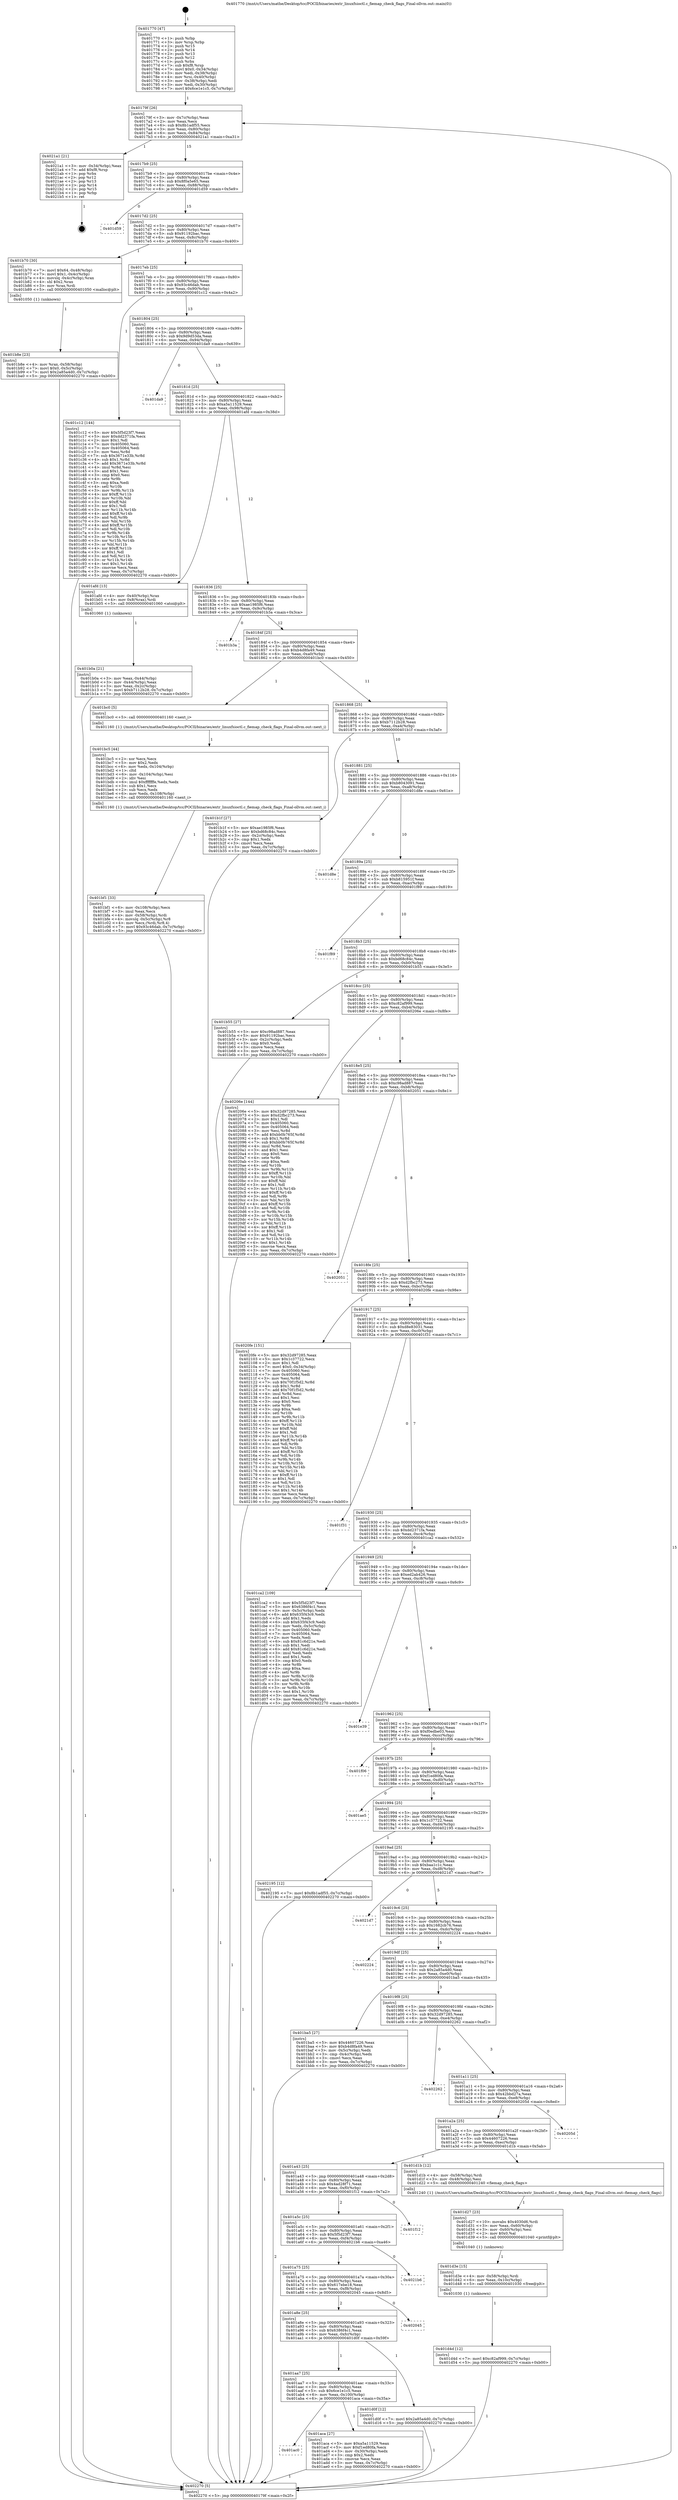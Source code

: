 digraph "0x401770" {
  label = "0x401770 (/mnt/c/Users/mathe/Desktop/tcc/POCII/binaries/extr_linuxfsioctl.c_fiemap_check_flags_Final-ollvm.out::main(0))"
  labelloc = "t"
  node[shape=record]

  Entry [label="",width=0.3,height=0.3,shape=circle,fillcolor=black,style=filled]
  "0x40179f" [label="{
     0x40179f [26]\l
     | [instrs]\l
     &nbsp;&nbsp;0x40179f \<+3\>: mov -0x7c(%rbp),%eax\l
     &nbsp;&nbsp;0x4017a2 \<+2\>: mov %eax,%ecx\l
     &nbsp;&nbsp;0x4017a4 \<+6\>: sub $0x8b1adf55,%ecx\l
     &nbsp;&nbsp;0x4017aa \<+3\>: mov %eax,-0x80(%rbp)\l
     &nbsp;&nbsp;0x4017ad \<+6\>: mov %ecx,-0x84(%rbp)\l
     &nbsp;&nbsp;0x4017b3 \<+6\>: je 00000000004021a1 \<main+0xa31\>\l
  }"]
  "0x4021a1" [label="{
     0x4021a1 [21]\l
     | [instrs]\l
     &nbsp;&nbsp;0x4021a1 \<+3\>: mov -0x34(%rbp),%eax\l
     &nbsp;&nbsp;0x4021a4 \<+7\>: add $0xf8,%rsp\l
     &nbsp;&nbsp;0x4021ab \<+1\>: pop %rbx\l
     &nbsp;&nbsp;0x4021ac \<+2\>: pop %r12\l
     &nbsp;&nbsp;0x4021ae \<+2\>: pop %r13\l
     &nbsp;&nbsp;0x4021b0 \<+2\>: pop %r14\l
     &nbsp;&nbsp;0x4021b2 \<+2\>: pop %r15\l
     &nbsp;&nbsp;0x4021b4 \<+1\>: pop %rbp\l
     &nbsp;&nbsp;0x4021b5 \<+1\>: ret\l
  }"]
  "0x4017b9" [label="{
     0x4017b9 [25]\l
     | [instrs]\l
     &nbsp;&nbsp;0x4017b9 \<+5\>: jmp 00000000004017be \<main+0x4e\>\l
     &nbsp;&nbsp;0x4017be \<+3\>: mov -0x80(%rbp),%eax\l
     &nbsp;&nbsp;0x4017c1 \<+5\>: sub $0x8f0a5e65,%eax\l
     &nbsp;&nbsp;0x4017c6 \<+6\>: mov %eax,-0x88(%rbp)\l
     &nbsp;&nbsp;0x4017cc \<+6\>: je 0000000000401d59 \<main+0x5e9\>\l
  }"]
  Exit [label="",width=0.3,height=0.3,shape=circle,fillcolor=black,style=filled,peripheries=2]
  "0x401d59" [label="{
     0x401d59\l
  }", style=dashed]
  "0x4017d2" [label="{
     0x4017d2 [25]\l
     | [instrs]\l
     &nbsp;&nbsp;0x4017d2 \<+5\>: jmp 00000000004017d7 \<main+0x67\>\l
     &nbsp;&nbsp;0x4017d7 \<+3\>: mov -0x80(%rbp),%eax\l
     &nbsp;&nbsp;0x4017da \<+5\>: sub $0x91192bac,%eax\l
     &nbsp;&nbsp;0x4017df \<+6\>: mov %eax,-0x8c(%rbp)\l
     &nbsp;&nbsp;0x4017e5 \<+6\>: je 0000000000401b70 \<main+0x400\>\l
  }"]
  "0x401d4d" [label="{
     0x401d4d [12]\l
     | [instrs]\l
     &nbsp;&nbsp;0x401d4d \<+7\>: movl $0xc82af999,-0x7c(%rbp)\l
     &nbsp;&nbsp;0x401d54 \<+5\>: jmp 0000000000402270 \<main+0xb00\>\l
  }"]
  "0x401b70" [label="{
     0x401b70 [30]\l
     | [instrs]\l
     &nbsp;&nbsp;0x401b70 \<+7\>: movl $0x64,-0x48(%rbp)\l
     &nbsp;&nbsp;0x401b77 \<+7\>: movl $0x1,-0x4c(%rbp)\l
     &nbsp;&nbsp;0x401b7e \<+4\>: movslq -0x4c(%rbp),%rax\l
     &nbsp;&nbsp;0x401b82 \<+4\>: shl $0x2,%rax\l
     &nbsp;&nbsp;0x401b86 \<+3\>: mov %rax,%rdi\l
     &nbsp;&nbsp;0x401b89 \<+5\>: call 0000000000401050 \<malloc@plt\>\l
     | [calls]\l
     &nbsp;&nbsp;0x401050 \{1\} (unknown)\l
  }"]
  "0x4017eb" [label="{
     0x4017eb [25]\l
     | [instrs]\l
     &nbsp;&nbsp;0x4017eb \<+5\>: jmp 00000000004017f0 \<main+0x80\>\l
     &nbsp;&nbsp;0x4017f0 \<+3\>: mov -0x80(%rbp),%eax\l
     &nbsp;&nbsp;0x4017f3 \<+5\>: sub $0x93c46dab,%eax\l
     &nbsp;&nbsp;0x4017f8 \<+6\>: mov %eax,-0x90(%rbp)\l
     &nbsp;&nbsp;0x4017fe \<+6\>: je 0000000000401c12 \<main+0x4a2\>\l
  }"]
  "0x401d3e" [label="{
     0x401d3e [15]\l
     | [instrs]\l
     &nbsp;&nbsp;0x401d3e \<+4\>: mov -0x58(%rbp),%rdi\l
     &nbsp;&nbsp;0x401d42 \<+6\>: mov %eax,-0x10c(%rbp)\l
     &nbsp;&nbsp;0x401d48 \<+5\>: call 0000000000401030 \<free@plt\>\l
     | [calls]\l
     &nbsp;&nbsp;0x401030 \{1\} (unknown)\l
  }"]
  "0x401c12" [label="{
     0x401c12 [144]\l
     | [instrs]\l
     &nbsp;&nbsp;0x401c12 \<+5\>: mov $0x5f5d23f7,%eax\l
     &nbsp;&nbsp;0x401c17 \<+5\>: mov $0xdd2371fa,%ecx\l
     &nbsp;&nbsp;0x401c1c \<+2\>: mov $0x1,%dl\l
     &nbsp;&nbsp;0x401c1e \<+7\>: mov 0x405060,%esi\l
     &nbsp;&nbsp;0x401c25 \<+7\>: mov 0x405064,%edi\l
     &nbsp;&nbsp;0x401c2c \<+3\>: mov %esi,%r8d\l
     &nbsp;&nbsp;0x401c2f \<+7\>: sub $0x3671e33b,%r8d\l
     &nbsp;&nbsp;0x401c36 \<+4\>: sub $0x1,%r8d\l
     &nbsp;&nbsp;0x401c3a \<+7\>: add $0x3671e33b,%r8d\l
     &nbsp;&nbsp;0x401c41 \<+4\>: imul %r8d,%esi\l
     &nbsp;&nbsp;0x401c45 \<+3\>: and $0x1,%esi\l
     &nbsp;&nbsp;0x401c48 \<+3\>: cmp $0x0,%esi\l
     &nbsp;&nbsp;0x401c4b \<+4\>: sete %r9b\l
     &nbsp;&nbsp;0x401c4f \<+3\>: cmp $0xa,%edi\l
     &nbsp;&nbsp;0x401c52 \<+4\>: setl %r10b\l
     &nbsp;&nbsp;0x401c56 \<+3\>: mov %r9b,%r11b\l
     &nbsp;&nbsp;0x401c59 \<+4\>: xor $0xff,%r11b\l
     &nbsp;&nbsp;0x401c5d \<+3\>: mov %r10b,%bl\l
     &nbsp;&nbsp;0x401c60 \<+3\>: xor $0xff,%bl\l
     &nbsp;&nbsp;0x401c63 \<+3\>: xor $0x1,%dl\l
     &nbsp;&nbsp;0x401c66 \<+3\>: mov %r11b,%r14b\l
     &nbsp;&nbsp;0x401c69 \<+4\>: and $0xff,%r14b\l
     &nbsp;&nbsp;0x401c6d \<+3\>: and %dl,%r9b\l
     &nbsp;&nbsp;0x401c70 \<+3\>: mov %bl,%r15b\l
     &nbsp;&nbsp;0x401c73 \<+4\>: and $0xff,%r15b\l
     &nbsp;&nbsp;0x401c77 \<+3\>: and %dl,%r10b\l
     &nbsp;&nbsp;0x401c7a \<+3\>: or %r9b,%r14b\l
     &nbsp;&nbsp;0x401c7d \<+3\>: or %r10b,%r15b\l
     &nbsp;&nbsp;0x401c80 \<+3\>: xor %r15b,%r14b\l
     &nbsp;&nbsp;0x401c83 \<+3\>: or %bl,%r11b\l
     &nbsp;&nbsp;0x401c86 \<+4\>: xor $0xff,%r11b\l
     &nbsp;&nbsp;0x401c8a \<+3\>: or $0x1,%dl\l
     &nbsp;&nbsp;0x401c8d \<+3\>: and %dl,%r11b\l
     &nbsp;&nbsp;0x401c90 \<+3\>: or %r11b,%r14b\l
     &nbsp;&nbsp;0x401c93 \<+4\>: test $0x1,%r14b\l
     &nbsp;&nbsp;0x401c97 \<+3\>: cmovne %ecx,%eax\l
     &nbsp;&nbsp;0x401c9a \<+3\>: mov %eax,-0x7c(%rbp)\l
     &nbsp;&nbsp;0x401c9d \<+5\>: jmp 0000000000402270 \<main+0xb00\>\l
  }"]
  "0x401804" [label="{
     0x401804 [25]\l
     | [instrs]\l
     &nbsp;&nbsp;0x401804 \<+5\>: jmp 0000000000401809 \<main+0x99\>\l
     &nbsp;&nbsp;0x401809 \<+3\>: mov -0x80(%rbp),%eax\l
     &nbsp;&nbsp;0x40180c \<+5\>: sub $0x9d9d53da,%eax\l
     &nbsp;&nbsp;0x401811 \<+6\>: mov %eax,-0x94(%rbp)\l
     &nbsp;&nbsp;0x401817 \<+6\>: je 0000000000401da9 \<main+0x639\>\l
  }"]
  "0x401d27" [label="{
     0x401d27 [23]\l
     | [instrs]\l
     &nbsp;&nbsp;0x401d27 \<+10\>: movabs $0x4030d6,%rdi\l
     &nbsp;&nbsp;0x401d31 \<+3\>: mov %eax,-0x60(%rbp)\l
     &nbsp;&nbsp;0x401d34 \<+3\>: mov -0x60(%rbp),%esi\l
     &nbsp;&nbsp;0x401d37 \<+2\>: mov $0x0,%al\l
     &nbsp;&nbsp;0x401d39 \<+5\>: call 0000000000401040 \<printf@plt\>\l
     | [calls]\l
     &nbsp;&nbsp;0x401040 \{1\} (unknown)\l
  }"]
  "0x401da9" [label="{
     0x401da9\l
  }", style=dashed]
  "0x40181d" [label="{
     0x40181d [25]\l
     | [instrs]\l
     &nbsp;&nbsp;0x40181d \<+5\>: jmp 0000000000401822 \<main+0xb2\>\l
     &nbsp;&nbsp;0x401822 \<+3\>: mov -0x80(%rbp),%eax\l
     &nbsp;&nbsp;0x401825 \<+5\>: sub $0xa5a11529,%eax\l
     &nbsp;&nbsp;0x40182a \<+6\>: mov %eax,-0x98(%rbp)\l
     &nbsp;&nbsp;0x401830 \<+6\>: je 0000000000401afd \<main+0x38d\>\l
  }"]
  "0x401bf1" [label="{
     0x401bf1 [33]\l
     | [instrs]\l
     &nbsp;&nbsp;0x401bf1 \<+6\>: mov -0x108(%rbp),%ecx\l
     &nbsp;&nbsp;0x401bf7 \<+3\>: imul %eax,%ecx\l
     &nbsp;&nbsp;0x401bfa \<+4\>: mov -0x58(%rbp),%rdi\l
     &nbsp;&nbsp;0x401bfe \<+4\>: movslq -0x5c(%rbp),%r8\l
     &nbsp;&nbsp;0x401c02 \<+4\>: mov %ecx,(%rdi,%r8,4)\l
     &nbsp;&nbsp;0x401c06 \<+7\>: movl $0x93c46dab,-0x7c(%rbp)\l
     &nbsp;&nbsp;0x401c0d \<+5\>: jmp 0000000000402270 \<main+0xb00\>\l
  }"]
  "0x401afd" [label="{
     0x401afd [13]\l
     | [instrs]\l
     &nbsp;&nbsp;0x401afd \<+4\>: mov -0x40(%rbp),%rax\l
     &nbsp;&nbsp;0x401b01 \<+4\>: mov 0x8(%rax),%rdi\l
     &nbsp;&nbsp;0x401b05 \<+5\>: call 0000000000401060 \<atoi@plt\>\l
     | [calls]\l
     &nbsp;&nbsp;0x401060 \{1\} (unknown)\l
  }"]
  "0x401836" [label="{
     0x401836 [25]\l
     | [instrs]\l
     &nbsp;&nbsp;0x401836 \<+5\>: jmp 000000000040183b \<main+0xcb\>\l
     &nbsp;&nbsp;0x40183b \<+3\>: mov -0x80(%rbp),%eax\l
     &nbsp;&nbsp;0x40183e \<+5\>: sub $0xae1985f6,%eax\l
     &nbsp;&nbsp;0x401843 \<+6\>: mov %eax,-0x9c(%rbp)\l
     &nbsp;&nbsp;0x401849 \<+6\>: je 0000000000401b3a \<main+0x3ca\>\l
  }"]
  "0x401bc5" [label="{
     0x401bc5 [44]\l
     | [instrs]\l
     &nbsp;&nbsp;0x401bc5 \<+2\>: xor %ecx,%ecx\l
     &nbsp;&nbsp;0x401bc7 \<+5\>: mov $0x2,%edx\l
     &nbsp;&nbsp;0x401bcc \<+6\>: mov %edx,-0x104(%rbp)\l
     &nbsp;&nbsp;0x401bd2 \<+1\>: cltd\l
     &nbsp;&nbsp;0x401bd3 \<+6\>: mov -0x104(%rbp),%esi\l
     &nbsp;&nbsp;0x401bd9 \<+2\>: idiv %esi\l
     &nbsp;&nbsp;0x401bdb \<+6\>: imul $0xfffffffe,%edx,%edx\l
     &nbsp;&nbsp;0x401be1 \<+3\>: sub $0x1,%ecx\l
     &nbsp;&nbsp;0x401be4 \<+2\>: sub %ecx,%edx\l
     &nbsp;&nbsp;0x401be6 \<+6\>: mov %edx,-0x108(%rbp)\l
     &nbsp;&nbsp;0x401bec \<+5\>: call 0000000000401160 \<next_i\>\l
     | [calls]\l
     &nbsp;&nbsp;0x401160 \{1\} (/mnt/c/Users/mathe/Desktop/tcc/POCII/binaries/extr_linuxfsioctl.c_fiemap_check_flags_Final-ollvm.out::next_i)\l
  }"]
  "0x401b3a" [label="{
     0x401b3a\l
  }", style=dashed]
  "0x40184f" [label="{
     0x40184f [25]\l
     | [instrs]\l
     &nbsp;&nbsp;0x40184f \<+5\>: jmp 0000000000401854 \<main+0xe4\>\l
     &nbsp;&nbsp;0x401854 \<+3\>: mov -0x80(%rbp),%eax\l
     &nbsp;&nbsp;0x401857 \<+5\>: sub $0xb4d8fa49,%eax\l
     &nbsp;&nbsp;0x40185c \<+6\>: mov %eax,-0xa0(%rbp)\l
     &nbsp;&nbsp;0x401862 \<+6\>: je 0000000000401bc0 \<main+0x450\>\l
  }"]
  "0x401b8e" [label="{
     0x401b8e [23]\l
     | [instrs]\l
     &nbsp;&nbsp;0x401b8e \<+4\>: mov %rax,-0x58(%rbp)\l
     &nbsp;&nbsp;0x401b92 \<+7\>: movl $0x0,-0x5c(%rbp)\l
     &nbsp;&nbsp;0x401b99 \<+7\>: movl $0x2a85a4d0,-0x7c(%rbp)\l
     &nbsp;&nbsp;0x401ba0 \<+5\>: jmp 0000000000402270 \<main+0xb00\>\l
  }"]
  "0x401bc0" [label="{
     0x401bc0 [5]\l
     | [instrs]\l
     &nbsp;&nbsp;0x401bc0 \<+5\>: call 0000000000401160 \<next_i\>\l
     | [calls]\l
     &nbsp;&nbsp;0x401160 \{1\} (/mnt/c/Users/mathe/Desktop/tcc/POCII/binaries/extr_linuxfsioctl.c_fiemap_check_flags_Final-ollvm.out::next_i)\l
  }"]
  "0x401868" [label="{
     0x401868 [25]\l
     | [instrs]\l
     &nbsp;&nbsp;0x401868 \<+5\>: jmp 000000000040186d \<main+0xfd\>\l
     &nbsp;&nbsp;0x40186d \<+3\>: mov -0x80(%rbp),%eax\l
     &nbsp;&nbsp;0x401870 \<+5\>: sub $0xb7112b28,%eax\l
     &nbsp;&nbsp;0x401875 \<+6\>: mov %eax,-0xa4(%rbp)\l
     &nbsp;&nbsp;0x40187b \<+6\>: je 0000000000401b1f \<main+0x3af\>\l
  }"]
  "0x401b0a" [label="{
     0x401b0a [21]\l
     | [instrs]\l
     &nbsp;&nbsp;0x401b0a \<+3\>: mov %eax,-0x44(%rbp)\l
     &nbsp;&nbsp;0x401b0d \<+3\>: mov -0x44(%rbp),%eax\l
     &nbsp;&nbsp;0x401b10 \<+3\>: mov %eax,-0x2c(%rbp)\l
     &nbsp;&nbsp;0x401b13 \<+7\>: movl $0xb7112b28,-0x7c(%rbp)\l
     &nbsp;&nbsp;0x401b1a \<+5\>: jmp 0000000000402270 \<main+0xb00\>\l
  }"]
  "0x401b1f" [label="{
     0x401b1f [27]\l
     | [instrs]\l
     &nbsp;&nbsp;0x401b1f \<+5\>: mov $0xae1985f6,%eax\l
     &nbsp;&nbsp;0x401b24 \<+5\>: mov $0xbd68c84c,%ecx\l
     &nbsp;&nbsp;0x401b29 \<+3\>: mov -0x2c(%rbp),%edx\l
     &nbsp;&nbsp;0x401b2c \<+3\>: cmp $0x1,%edx\l
     &nbsp;&nbsp;0x401b2f \<+3\>: cmovl %ecx,%eax\l
     &nbsp;&nbsp;0x401b32 \<+3\>: mov %eax,-0x7c(%rbp)\l
     &nbsp;&nbsp;0x401b35 \<+5\>: jmp 0000000000402270 \<main+0xb00\>\l
  }"]
  "0x401881" [label="{
     0x401881 [25]\l
     | [instrs]\l
     &nbsp;&nbsp;0x401881 \<+5\>: jmp 0000000000401886 \<main+0x116\>\l
     &nbsp;&nbsp;0x401886 \<+3\>: mov -0x80(%rbp),%eax\l
     &nbsp;&nbsp;0x401889 \<+5\>: sub $0xb8043091,%eax\l
     &nbsp;&nbsp;0x40188e \<+6\>: mov %eax,-0xa8(%rbp)\l
     &nbsp;&nbsp;0x401894 \<+6\>: je 0000000000401d8e \<main+0x61e\>\l
  }"]
  "0x401770" [label="{
     0x401770 [47]\l
     | [instrs]\l
     &nbsp;&nbsp;0x401770 \<+1\>: push %rbp\l
     &nbsp;&nbsp;0x401771 \<+3\>: mov %rsp,%rbp\l
     &nbsp;&nbsp;0x401774 \<+2\>: push %r15\l
     &nbsp;&nbsp;0x401776 \<+2\>: push %r14\l
     &nbsp;&nbsp;0x401778 \<+2\>: push %r13\l
     &nbsp;&nbsp;0x40177a \<+2\>: push %r12\l
     &nbsp;&nbsp;0x40177c \<+1\>: push %rbx\l
     &nbsp;&nbsp;0x40177d \<+7\>: sub $0xf8,%rsp\l
     &nbsp;&nbsp;0x401784 \<+7\>: movl $0x0,-0x34(%rbp)\l
     &nbsp;&nbsp;0x40178b \<+3\>: mov %edi,-0x38(%rbp)\l
     &nbsp;&nbsp;0x40178e \<+4\>: mov %rsi,-0x40(%rbp)\l
     &nbsp;&nbsp;0x401792 \<+3\>: mov -0x38(%rbp),%edi\l
     &nbsp;&nbsp;0x401795 \<+3\>: mov %edi,-0x30(%rbp)\l
     &nbsp;&nbsp;0x401798 \<+7\>: movl $0x6ce1e1c5,-0x7c(%rbp)\l
  }"]
  "0x401d8e" [label="{
     0x401d8e\l
  }", style=dashed]
  "0x40189a" [label="{
     0x40189a [25]\l
     | [instrs]\l
     &nbsp;&nbsp;0x40189a \<+5\>: jmp 000000000040189f \<main+0x12f\>\l
     &nbsp;&nbsp;0x40189f \<+3\>: mov -0x80(%rbp),%eax\l
     &nbsp;&nbsp;0x4018a2 \<+5\>: sub $0xb815951f,%eax\l
     &nbsp;&nbsp;0x4018a7 \<+6\>: mov %eax,-0xac(%rbp)\l
     &nbsp;&nbsp;0x4018ad \<+6\>: je 0000000000401f89 \<main+0x819\>\l
  }"]
  "0x402270" [label="{
     0x402270 [5]\l
     | [instrs]\l
     &nbsp;&nbsp;0x402270 \<+5\>: jmp 000000000040179f \<main+0x2f\>\l
  }"]
  "0x401f89" [label="{
     0x401f89\l
  }", style=dashed]
  "0x4018b3" [label="{
     0x4018b3 [25]\l
     | [instrs]\l
     &nbsp;&nbsp;0x4018b3 \<+5\>: jmp 00000000004018b8 \<main+0x148\>\l
     &nbsp;&nbsp;0x4018b8 \<+3\>: mov -0x80(%rbp),%eax\l
     &nbsp;&nbsp;0x4018bb \<+5\>: sub $0xbd68c84c,%eax\l
     &nbsp;&nbsp;0x4018c0 \<+6\>: mov %eax,-0xb0(%rbp)\l
     &nbsp;&nbsp;0x4018c6 \<+6\>: je 0000000000401b55 \<main+0x3e5\>\l
  }"]
  "0x401ac0" [label="{
     0x401ac0\l
  }", style=dashed]
  "0x401b55" [label="{
     0x401b55 [27]\l
     | [instrs]\l
     &nbsp;&nbsp;0x401b55 \<+5\>: mov $0xc98ad887,%eax\l
     &nbsp;&nbsp;0x401b5a \<+5\>: mov $0x91192bac,%ecx\l
     &nbsp;&nbsp;0x401b5f \<+3\>: mov -0x2c(%rbp),%edx\l
     &nbsp;&nbsp;0x401b62 \<+3\>: cmp $0x0,%edx\l
     &nbsp;&nbsp;0x401b65 \<+3\>: cmove %ecx,%eax\l
     &nbsp;&nbsp;0x401b68 \<+3\>: mov %eax,-0x7c(%rbp)\l
     &nbsp;&nbsp;0x401b6b \<+5\>: jmp 0000000000402270 \<main+0xb00\>\l
  }"]
  "0x4018cc" [label="{
     0x4018cc [25]\l
     | [instrs]\l
     &nbsp;&nbsp;0x4018cc \<+5\>: jmp 00000000004018d1 \<main+0x161\>\l
     &nbsp;&nbsp;0x4018d1 \<+3\>: mov -0x80(%rbp),%eax\l
     &nbsp;&nbsp;0x4018d4 \<+5\>: sub $0xc82af999,%eax\l
     &nbsp;&nbsp;0x4018d9 \<+6\>: mov %eax,-0xb4(%rbp)\l
     &nbsp;&nbsp;0x4018df \<+6\>: je 000000000040206e \<main+0x8fe\>\l
  }"]
  "0x401aca" [label="{
     0x401aca [27]\l
     | [instrs]\l
     &nbsp;&nbsp;0x401aca \<+5\>: mov $0xa5a11529,%eax\l
     &nbsp;&nbsp;0x401acf \<+5\>: mov $0xf1ed80fa,%ecx\l
     &nbsp;&nbsp;0x401ad4 \<+3\>: mov -0x30(%rbp),%edx\l
     &nbsp;&nbsp;0x401ad7 \<+3\>: cmp $0x2,%edx\l
     &nbsp;&nbsp;0x401ada \<+3\>: cmovne %ecx,%eax\l
     &nbsp;&nbsp;0x401add \<+3\>: mov %eax,-0x7c(%rbp)\l
     &nbsp;&nbsp;0x401ae0 \<+5\>: jmp 0000000000402270 \<main+0xb00\>\l
  }"]
  "0x40206e" [label="{
     0x40206e [144]\l
     | [instrs]\l
     &nbsp;&nbsp;0x40206e \<+5\>: mov $0x32d97285,%eax\l
     &nbsp;&nbsp;0x402073 \<+5\>: mov $0xd2fbc273,%ecx\l
     &nbsp;&nbsp;0x402078 \<+2\>: mov $0x1,%dl\l
     &nbsp;&nbsp;0x40207a \<+7\>: mov 0x405060,%esi\l
     &nbsp;&nbsp;0x402081 \<+7\>: mov 0x405064,%edi\l
     &nbsp;&nbsp;0x402088 \<+3\>: mov %esi,%r8d\l
     &nbsp;&nbsp;0x40208b \<+7\>: add $0xbb0b765f,%r8d\l
     &nbsp;&nbsp;0x402092 \<+4\>: sub $0x1,%r8d\l
     &nbsp;&nbsp;0x402096 \<+7\>: sub $0xbb0b765f,%r8d\l
     &nbsp;&nbsp;0x40209d \<+4\>: imul %r8d,%esi\l
     &nbsp;&nbsp;0x4020a1 \<+3\>: and $0x1,%esi\l
     &nbsp;&nbsp;0x4020a4 \<+3\>: cmp $0x0,%esi\l
     &nbsp;&nbsp;0x4020a7 \<+4\>: sete %r9b\l
     &nbsp;&nbsp;0x4020ab \<+3\>: cmp $0xa,%edi\l
     &nbsp;&nbsp;0x4020ae \<+4\>: setl %r10b\l
     &nbsp;&nbsp;0x4020b2 \<+3\>: mov %r9b,%r11b\l
     &nbsp;&nbsp;0x4020b5 \<+4\>: xor $0xff,%r11b\l
     &nbsp;&nbsp;0x4020b9 \<+3\>: mov %r10b,%bl\l
     &nbsp;&nbsp;0x4020bc \<+3\>: xor $0xff,%bl\l
     &nbsp;&nbsp;0x4020bf \<+3\>: xor $0x1,%dl\l
     &nbsp;&nbsp;0x4020c2 \<+3\>: mov %r11b,%r14b\l
     &nbsp;&nbsp;0x4020c5 \<+4\>: and $0xff,%r14b\l
     &nbsp;&nbsp;0x4020c9 \<+3\>: and %dl,%r9b\l
     &nbsp;&nbsp;0x4020cc \<+3\>: mov %bl,%r15b\l
     &nbsp;&nbsp;0x4020cf \<+4\>: and $0xff,%r15b\l
     &nbsp;&nbsp;0x4020d3 \<+3\>: and %dl,%r10b\l
     &nbsp;&nbsp;0x4020d6 \<+3\>: or %r9b,%r14b\l
     &nbsp;&nbsp;0x4020d9 \<+3\>: or %r10b,%r15b\l
     &nbsp;&nbsp;0x4020dc \<+3\>: xor %r15b,%r14b\l
     &nbsp;&nbsp;0x4020df \<+3\>: or %bl,%r11b\l
     &nbsp;&nbsp;0x4020e2 \<+4\>: xor $0xff,%r11b\l
     &nbsp;&nbsp;0x4020e6 \<+3\>: or $0x1,%dl\l
     &nbsp;&nbsp;0x4020e9 \<+3\>: and %dl,%r11b\l
     &nbsp;&nbsp;0x4020ec \<+3\>: or %r11b,%r14b\l
     &nbsp;&nbsp;0x4020ef \<+4\>: test $0x1,%r14b\l
     &nbsp;&nbsp;0x4020f3 \<+3\>: cmovne %ecx,%eax\l
     &nbsp;&nbsp;0x4020f6 \<+3\>: mov %eax,-0x7c(%rbp)\l
     &nbsp;&nbsp;0x4020f9 \<+5\>: jmp 0000000000402270 \<main+0xb00\>\l
  }"]
  "0x4018e5" [label="{
     0x4018e5 [25]\l
     | [instrs]\l
     &nbsp;&nbsp;0x4018e5 \<+5\>: jmp 00000000004018ea \<main+0x17a\>\l
     &nbsp;&nbsp;0x4018ea \<+3\>: mov -0x80(%rbp),%eax\l
     &nbsp;&nbsp;0x4018ed \<+5\>: sub $0xc98ad887,%eax\l
     &nbsp;&nbsp;0x4018f2 \<+6\>: mov %eax,-0xb8(%rbp)\l
     &nbsp;&nbsp;0x4018f8 \<+6\>: je 0000000000402051 \<main+0x8e1\>\l
  }"]
  "0x401aa7" [label="{
     0x401aa7 [25]\l
     | [instrs]\l
     &nbsp;&nbsp;0x401aa7 \<+5\>: jmp 0000000000401aac \<main+0x33c\>\l
     &nbsp;&nbsp;0x401aac \<+3\>: mov -0x80(%rbp),%eax\l
     &nbsp;&nbsp;0x401aaf \<+5\>: sub $0x6ce1e1c5,%eax\l
     &nbsp;&nbsp;0x401ab4 \<+6\>: mov %eax,-0x100(%rbp)\l
     &nbsp;&nbsp;0x401aba \<+6\>: je 0000000000401aca \<main+0x35a\>\l
  }"]
  "0x402051" [label="{
     0x402051\l
  }", style=dashed]
  "0x4018fe" [label="{
     0x4018fe [25]\l
     | [instrs]\l
     &nbsp;&nbsp;0x4018fe \<+5\>: jmp 0000000000401903 \<main+0x193\>\l
     &nbsp;&nbsp;0x401903 \<+3\>: mov -0x80(%rbp),%eax\l
     &nbsp;&nbsp;0x401906 \<+5\>: sub $0xd2fbc273,%eax\l
     &nbsp;&nbsp;0x40190b \<+6\>: mov %eax,-0xbc(%rbp)\l
     &nbsp;&nbsp;0x401911 \<+6\>: je 00000000004020fe \<main+0x98e\>\l
  }"]
  "0x401d0f" [label="{
     0x401d0f [12]\l
     | [instrs]\l
     &nbsp;&nbsp;0x401d0f \<+7\>: movl $0x2a85a4d0,-0x7c(%rbp)\l
     &nbsp;&nbsp;0x401d16 \<+5\>: jmp 0000000000402270 \<main+0xb00\>\l
  }"]
  "0x4020fe" [label="{
     0x4020fe [151]\l
     | [instrs]\l
     &nbsp;&nbsp;0x4020fe \<+5\>: mov $0x32d97285,%eax\l
     &nbsp;&nbsp;0x402103 \<+5\>: mov $0x1c37722,%ecx\l
     &nbsp;&nbsp;0x402108 \<+2\>: mov $0x1,%dl\l
     &nbsp;&nbsp;0x40210a \<+7\>: movl $0x0,-0x34(%rbp)\l
     &nbsp;&nbsp;0x402111 \<+7\>: mov 0x405060,%esi\l
     &nbsp;&nbsp;0x402118 \<+7\>: mov 0x405064,%edi\l
     &nbsp;&nbsp;0x40211f \<+3\>: mov %esi,%r8d\l
     &nbsp;&nbsp;0x402122 \<+7\>: sub $0x70f1f5d2,%r8d\l
     &nbsp;&nbsp;0x402129 \<+4\>: sub $0x1,%r8d\l
     &nbsp;&nbsp;0x40212d \<+7\>: add $0x70f1f5d2,%r8d\l
     &nbsp;&nbsp;0x402134 \<+4\>: imul %r8d,%esi\l
     &nbsp;&nbsp;0x402138 \<+3\>: and $0x1,%esi\l
     &nbsp;&nbsp;0x40213b \<+3\>: cmp $0x0,%esi\l
     &nbsp;&nbsp;0x40213e \<+4\>: sete %r9b\l
     &nbsp;&nbsp;0x402142 \<+3\>: cmp $0xa,%edi\l
     &nbsp;&nbsp;0x402145 \<+4\>: setl %r10b\l
     &nbsp;&nbsp;0x402149 \<+3\>: mov %r9b,%r11b\l
     &nbsp;&nbsp;0x40214c \<+4\>: xor $0xff,%r11b\l
     &nbsp;&nbsp;0x402150 \<+3\>: mov %r10b,%bl\l
     &nbsp;&nbsp;0x402153 \<+3\>: xor $0xff,%bl\l
     &nbsp;&nbsp;0x402156 \<+3\>: xor $0x1,%dl\l
     &nbsp;&nbsp;0x402159 \<+3\>: mov %r11b,%r14b\l
     &nbsp;&nbsp;0x40215c \<+4\>: and $0xff,%r14b\l
     &nbsp;&nbsp;0x402160 \<+3\>: and %dl,%r9b\l
     &nbsp;&nbsp;0x402163 \<+3\>: mov %bl,%r15b\l
     &nbsp;&nbsp;0x402166 \<+4\>: and $0xff,%r15b\l
     &nbsp;&nbsp;0x40216a \<+3\>: and %dl,%r10b\l
     &nbsp;&nbsp;0x40216d \<+3\>: or %r9b,%r14b\l
     &nbsp;&nbsp;0x402170 \<+3\>: or %r10b,%r15b\l
     &nbsp;&nbsp;0x402173 \<+3\>: xor %r15b,%r14b\l
     &nbsp;&nbsp;0x402176 \<+3\>: or %bl,%r11b\l
     &nbsp;&nbsp;0x402179 \<+4\>: xor $0xff,%r11b\l
     &nbsp;&nbsp;0x40217d \<+3\>: or $0x1,%dl\l
     &nbsp;&nbsp;0x402180 \<+3\>: and %dl,%r11b\l
     &nbsp;&nbsp;0x402183 \<+3\>: or %r11b,%r14b\l
     &nbsp;&nbsp;0x402186 \<+4\>: test $0x1,%r14b\l
     &nbsp;&nbsp;0x40218a \<+3\>: cmovne %ecx,%eax\l
     &nbsp;&nbsp;0x40218d \<+3\>: mov %eax,-0x7c(%rbp)\l
     &nbsp;&nbsp;0x402190 \<+5\>: jmp 0000000000402270 \<main+0xb00\>\l
  }"]
  "0x401917" [label="{
     0x401917 [25]\l
     | [instrs]\l
     &nbsp;&nbsp;0x401917 \<+5\>: jmp 000000000040191c \<main+0x1ac\>\l
     &nbsp;&nbsp;0x40191c \<+3\>: mov -0x80(%rbp),%eax\l
     &nbsp;&nbsp;0x40191f \<+5\>: sub $0xd8e83031,%eax\l
     &nbsp;&nbsp;0x401924 \<+6\>: mov %eax,-0xc0(%rbp)\l
     &nbsp;&nbsp;0x40192a \<+6\>: je 0000000000401f31 \<main+0x7c1\>\l
  }"]
  "0x401a8e" [label="{
     0x401a8e [25]\l
     | [instrs]\l
     &nbsp;&nbsp;0x401a8e \<+5\>: jmp 0000000000401a93 \<main+0x323\>\l
     &nbsp;&nbsp;0x401a93 \<+3\>: mov -0x80(%rbp),%eax\l
     &nbsp;&nbsp;0x401a96 \<+5\>: sub $0x6386f4c1,%eax\l
     &nbsp;&nbsp;0x401a9b \<+6\>: mov %eax,-0xfc(%rbp)\l
     &nbsp;&nbsp;0x401aa1 \<+6\>: je 0000000000401d0f \<main+0x59f\>\l
  }"]
  "0x401f31" [label="{
     0x401f31\l
  }", style=dashed]
  "0x401930" [label="{
     0x401930 [25]\l
     | [instrs]\l
     &nbsp;&nbsp;0x401930 \<+5\>: jmp 0000000000401935 \<main+0x1c5\>\l
     &nbsp;&nbsp;0x401935 \<+3\>: mov -0x80(%rbp),%eax\l
     &nbsp;&nbsp;0x401938 \<+5\>: sub $0xdd2371fa,%eax\l
     &nbsp;&nbsp;0x40193d \<+6\>: mov %eax,-0xc4(%rbp)\l
     &nbsp;&nbsp;0x401943 \<+6\>: je 0000000000401ca2 \<main+0x532\>\l
  }"]
  "0x402045" [label="{
     0x402045\l
  }", style=dashed]
  "0x401ca2" [label="{
     0x401ca2 [109]\l
     | [instrs]\l
     &nbsp;&nbsp;0x401ca2 \<+5\>: mov $0x5f5d23f7,%eax\l
     &nbsp;&nbsp;0x401ca7 \<+5\>: mov $0x6386f4c1,%ecx\l
     &nbsp;&nbsp;0x401cac \<+3\>: mov -0x5c(%rbp),%edx\l
     &nbsp;&nbsp;0x401caf \<+6\>: add $0x635f43c9,%edx\l
     &nbsp;&nbsp;0x401cb5 \<+3\>: add $0x1,%edx\l
     &nbsp;&nbsp;0x401cb8 \<+6\>: sub $0x635f43c9,%edx\l
     &nbsp;&nbsp;0x401cbe \<+3\>: mov %edx,-0x5c(%rbp)\l
     &nbsp;&nbsp;0x401cc1 \<+7\>: mov 0x405060,%edx\l
     &nbsp;&nbsp;0x401cc8 \<+7\>: mov 0x405064,%esi\l
     &nbsp;&nbsp;0x401ccf \<+2\>: mov %edx,%edi\l
     &nbsp;&nbsp;0x401cd1 \<+6\>: sub $0x81c6d21e,%edi\l
     &nbsp;&nbsp;0x401cd7 \<+3\>: sub $0x1,%edi\l
     &nbsp;&nbsp;0x401cda \<+6\>: add $0x81c6d21e,%edi\l
     &nbsp;&nbsp;0x401ce0 \<+3\>: imul %edi,%edx\l
     &nbsp;&nbsp;0x401ce3 \<+3\>: and $0x1,%edx\l
     &nbsp;&nbsp;0x401ce6 \<+3\>: cmp $0x0,%edx\l
     &nbsp;&nbsp;0x401ce9 \<+4\>: sete %r8b\l
     &nbsp;&nbsp;0x401ced \<+3\>: cmp $0xa,%esi\l
     &nbsp;&nbsp;0x401cf0 \<+4\>: setl %r9b\l
     &nbsp;&nbsp;0x401cf4 \<+3\>: mov %r8b,%r10b\l
     &nbsp;&nbsp;0x401cf7 \<+3\>: and %r9b,%r10b\l
     &nbsp;&nbsp;0x401cfa \<+3\>: xor %r9b,%r8b\l
     &nbsp;&nbsp;0x401cfd \<+3\>: or %r8b,%r10b\l
     &nbsp;&nbsp;0x401d00 \<+4\>: test $0x1,%r10b\l
     &nbsp;&nbsp;0x401d04 \<+3\>: cmovne %ecx,%eax\l
     &nbsp;&nbsp;0x401d07 \<+3\>: mov %eax,-0x7c(%rbp)\l
     &nbsp;&nbsp;0x401d0a \<+5\>: jmp 0000000000402270 \<main+0xb00\>\l
  }"]
  "0x401949" [label="{
     0x401949 [25]\l
     | [instrs]\l
     &nbsp;&nbsp;0x401949 \<+5\>: jmp 000000000040194e \<main+0x1de\>\l
     &nbsp;&nbsp;0x40194e \<+3\>: mov -0x80(%rbp),%eax\l
     &nbsp;&nbsp;0x401951 \<+5\>: sub $0xed2ab426,%eax\l
     &nbsp;&nbsp;0x401956 \<+6\>: mov %eax,-0xc8(%rbp)\l
     &nbsp;&nbsp;0x40195c \<+6\>: je 0000000000401e39 \<main+0x6c9\>\l
  }"]
  "0x401a75" [label="{
     0x401a75 [25]\l
     | [instrs]\l
     &nbsp;&nbsp;0x401a75 \<+5\>: jmp 0000000000401a7a \<main+0x30a\>\l
     &nbsp;&nbsp;0x401a7a \<+3\>: mov -0x80(%rbp),%eax\l
     &nbsp;&nbsp;0x401a7d \<+5\>: sub $0x617ebe18,%eax\l
     &nbsp;&nbsp;0x401a82 \<+6\>: mov %eax,-0xf8(%rbp)\l
     &nbsp;&nbsp;0x401a88 \<+6\>: je 0000000000402045 \<main+0x8d5\>\l
  }"]
  "0x401e39" [label="{
     0x401e39\l
  }", style=dashed]
  "0x401962" [label="{
     0x401962 [25]\l
     | [instrs]\l
     &nbsp;&nbsp;0x401962 \<+5\>: jmp 0000000000401967 \<main+0x1f7\>\l
     &nbsp;&nbsp;0x401967 \<+3\>: mov -0x80(%rbp),%eax\l
     &nbsp;&nbsp;0x40196a \<+5\>: sub $0xf0edbe03,%eax\l
     &nbsp;&nbsp;0x40196f \<+6\>: mov %eax,-0xcc(%rbp)\l
     &nbsp;&nbsp;0x401975 \<+6\>: je 0000000000401f06 \<main+0x796\>\l
  }"]
  "0x4021b6" [label="{
     0x4021b6\l
  }", style=dashed]
  "0x401f06" [label="{
     0x401f06\l
  }", style=dashed]
  "0x40197b" [label="{
     0x40197b [25]\l
     | [instrs]\l
     &nbsp;&nbsp;0x40197b \<+5\>: jmp 0000000000401980 \<main+0x210\>\l
     &nbsp;&nbsp;0x401980 \<+3\>: mov -0x80(%rbp),%eax\l
     &nbsp;&nbsp;0x401983 \<+5\>: sub $0xf1ed80fa,%eax\l
     &nbsp;&nbsp;0x401988 \<+6\>: mov %eax,-0xd0(%rbp)\l
     &nbsp;&nbsp;0x40198e \<+6\>: je 0000000000401ae5 \<main+0x375\>\l
  }"]
  "0x401a5c" [label="{
     0x401a5c [25]\l
     | [instrs]\l
     &nbsp;&nbsp;0x401a5c \<+5\>: jmp 0000000000401a61 \<main+0x2f1\>\l
     &nbsp;&nbsp;0x401a61 \<+3\>: mov -0x80(%rbp),%eax\l
     &nbsp;&nbsp;0x401a64 \<+5\>: sub $0x5f5d23f7,%eax\l
     &nbsp;&nbsp;0x401a69 \<+6\>: mov %eax,-0xf4(%rbp)\l
     &nbsp;&nbsp;0x401a6f \<+6\>: je 00000000004021b6 \<main+0xa46\>\l
  }"]
  "0x401ae5" [label="{
     0x401ae5\l
  }", style=dashed]
  "0x401994" [label="{
     0x401994 [25]\l
     | [instrs]\l
     &nbsp;&nbsp;0x401994 \<+5\>: jmp 0000000000401999 \<main+0x229\>\l
     &nbsp;&nbsp;0x401999 \<+3\>: mov -0x80(%rbp),%eax\l
     &nbsp;&nbsp;0x40199c \<+5\>: sub $0x1c37722,%eax\l
     &nbsp;&nbsp;0x4019a1 \<+6\>: mov %eax,-0xd4(%rbp)\l
     &nbsp;&nbsp;0x4019a7 \<+6\>: je 0000000000402195 \<main+0xa25\>\l
  }"]
  "0x401f12" [label="{
     0x401f12\l
  }", style=dashed]
  "0x402195" [label="{
     0x402195 [12]\l
     | [instrs]\l
     &nbsp;&nbsp;0x402195 \<+7\>: movl $0x8b1adf55,-0x7c(%rbp)\l
     &nbsp;&nbsp;0x40219c \<+5\>: jmp 0000000000402270 \<main+0xb00\>\l
  }"]
  "0x4019ad" [label="{
     0x4019ad [25]\l
     | [instrs]\l
     &nbsp;&nbsp;0x4019ad \<+5\>: jmp 00000000004019b2 \<main+0x242\>\l
     &nbsp;&nbsp;0x4019b2 \<+3\>: mov -0x80(%rbp),%eax\l
     &nbsp;&nbsp;0x4019b5 \<+5\>: sub $0xbaa1c1c,%eax\l
     &nbsp;&nbsp;0x4019ba \<+6\>: mov %eax,-0xd8(%rbp)\l
     &nbsp;&nbsp;0x4019c0 \<+6\>: je 00000000004021d7 \<main+0xa67\>\l
  }"]
  "0x401a43" [label="{
     0x401a43 [25]\l
     | [instrs]\l
     &nbsp;&nbsp;0x401a43 \<+5\>: jmp 0000000000401a48 \<main+0x2d8\>\l
     &nbsp;&nbsp;0x401a48 \<+3\>: mov -0x80(%rbp),%eax\l
     &nbsp;&nbsp;0x401a4b \<+5\>: sub $0x4ad28f71,%eax\l
     &nbsp;&nbsp;0x401a50 \<+6\>: mov %eax,-0xf0(%rbp)\l
     &nbsp;&nbsp;0x401a56 \<+6\>: je 0000000000401f12 \<main+0x7a2\>\l
  }"]
  "0x4021d7" [label="{
     0x4021d7\l
  }", style=dashed]
  "0x4019c6" [label="{
     0x4019c6 [25]\l
     | [instrs]\l
     &nbsp;&nbsp;0x4019c6 \<+5\>: jmp 00000000004019cb \<main+0x25b\>\l
     &nbsp;&nbsp;0x4019cb \<+3\>: mov -0x80(%rbp),%eax\l
     &nbsp;&nbsp;0x4019ce \<+5\>: sub $0x1682cb76,%eax\l
     &nbsp;&nbsp;0x4019d3 \<+6\>: mov %eax,-0xdc(%rbp)\l
     &nbsp;&nbsp;0x4019d9 \<+6\>: je 0000000000402224 \<main+0xab4\>\l
  }"]
  "0x401d1b" [label="{
     0x401d1b [12]\l
     | [instrs]\l
     &nbsp;&nbsp;0x401d1b \<+4\>: mov -0x58(%rbp),%rdi\l
     &nbsp;&nbsp;0x401d1f \<+3\>: mov -0x48(%rbp),%esi\l
     &nbsp;&nbsp;0x401d22 \<+5\>: call 0000000000401240 \<fiemap_check_flags\>\l
     | [calls]\l
     &nbsp;&nbsp;0x401240 \{1\} (/mnt/c/Users/mathe/Desktop/tcc/POCII/binaries/extr_linuxfsioctl.c_fiemap_check_flags_Final-ollvm.out::fiemap_check_flags)\l
  }"]
  "0x402224" [label="{
     0x402224\l
  }", style=dashed]
  "0x4019df" [label="{
     0x4019df [25]\l
     | [instrs]\l
     &nbsp;&nbsp;0x4019df \<+5\>: jmp 00000000004019e4 \<main+0x274\>\l
     &nbsp;&nbsp;0x4019e4 \<+3\>: mov -0x80(%rbp),%eax\l
     &nbsp;&nbsp;0x4019e7 \<+5\>: sub $0x2a85a4d0,%eax\l
     &nbsp;&nbsp;0x4019ec \<+6\>: mov %eax,-0xe0(%rbp)\l
     &nbsp;&nbsp;0x4019f2 \<+6\>: je 0000000000401ba5 \<main+0x435\>\l
  }"]
  "0x401a2a" [label="{
     0x401a2a [25]\l
     | [instrs]\l
     &nbsp;&nbsp;0x401a2a \<+5\>: jmp 0000000000401a2f \<main+0x2bf\>\l
     &nbsp;&nbsp;0x401a2f \<+3\>: mov -0x80(%rbp),%eax\l
     &nbsp;&nbsp;0x401a32 \<+5\>: sub $0x44607226,%eax\l
     &nbsp;&nbsp;0x401a37 \<+6\>: mov %eax,-0xec(%rbp)\l
     &nbsp;&nbsp;0x401a3d \<+6\>: je 0000000000401d1b \<main+0x5ab\>\l
  }"]
  "0x401ba5" [label="{
     0x401ba5 [27]\l
     | [instrs]\l
     &nbsp;&nbsp;0x401ba5 \<+5\>: mov $0x44607226,%eax\l
     &nbsp;&nbsp;0x401baa \<+5\>: mov $0xb4d8fa49,%ecx\l
     &nbsp;&nbsp;0x401baf \<+3\>: mov -0x5c(%rbp),%edx\l
     &nbsp;&nbsp;0x401bb2 \<+3\>: cmp -0x4c(%rbp),%edx\l
     &nbsp;&nbsp;0x401bb5 \<+3\>: cmovl %ecx,%eax\l
     &nbsp;&nbsp;0x401bb8 \<+3\>: mov %eax,-0x7c(%rbp)\l
     &nbsp;&nbsp;0x401bbb \<+5\>: jmp 0000000000402270 \<main+0xb00\>\l
  }"]
  "0x4019f8" [label="{
     0x4019f8 [25]\l
     | [instrs]\l
     &nbsp;&nbsp;0x4019f8 \<+5\>: jmp 00000000004019fd \<main+0x28d\>\l
     &nbsp;&nbsp;0x4019fd \<+3\>: mov -0x80(%rbp),%eax\l
     &nbsp;&nbsp;0x401a00 \<+5\>: sub $0x32d97285,%eax\l
     &nbsp;&nbsp;0x401a05 \<+6\>: mov %eax,-0xe4(%rbp)\l
     &nbsp;&nbsp;0x401a0b \<+6\>: je 0000000000402262 \<main+0xaf2\>\l
  }"]
  "0x40205d" [label="{
     0x40205d\l
  }", style=dashed]
  "0x402262" [label="{
     0x402262\l
  }", style=dashed]
  "0x401a11" [label="{
     0x401a11 [25]\l
     | [instrs]\l
     &nbsp;&nbsp;0x401a11 \<+5\>: jmp 0000000000401a16 \<main+0x2a6\>\l
     &nbsp;&nbsp;0x401a16 \<+3\>: mov -0x80(%rbp),%eax\l
     &nbsp;&nbsp;0x401a19 \<+5\>: sub $0x42bbd27a,%eax\l
     &nbsp;&nbsp;0x401a1e \<+6\>: mov %eax,-0xe8(%rbp)\l
     &nbsp;&nbsp;0x401a24 \<+6\>: je 000000000040205d \<main+0x8ed\>\l
  }"]
  Entry -> "0x401770" [label=" 1"]
  "0x40179f" -> "0x4021a1" [label=" 1"]
  "0x40179f" -> "0x4017b9" [label=" 15"]
  "0x4021a1" -> Exit [label=" 1"]
  "0x4017b9" -> "0x401d59" [label=" 0"]
  "0x4017b9" -> "0x4017d2" [label=" 15"]
  "0x402195" -> "0x402270" [label=" 1"]
  "0x4017d2" -> "0x401b70" [label=" 1"]
  "0x4017d2" -> "0x4017eb" [label=" 14"]
  "0x4020fe" -> "0x402270" [label=" 1"]
  "0x4017eb" -> "0x401c12" [label=" 1"]
  "0x4017eb" -> "0x401804" [label=" 13"]
  "0x40206e" -> "0x402270" [label=" 1"]
  "0x401804" -> "0x401da9" [label=" 0"]
  "0x401804" -> "0x40181d" [label=" 13"]
  "0x401d4d" -> "0x402270" [label=" 1"]
  "0x40181d" -> "0x401afd" [label=" 1"]
  "0x40181d" -> "0x401836" [label=" 12"]
  "0x401d3e" -> "0x401d4d" [label=" 1"]
  "0x401836" -> "0x401b3a" [label=" 0"]
  "0x401836" -> "0x40184f" [label=" 12"]
  "0x401d27" -> "0x401d3e" [label=" 1"]
  "0x40184f" -> "0x401bc0" [label=" 1"]
  "0x40184f" -> "0x401868" [label=" 11"]
  "0x401d1b" -> "0x401d27" [label=" 1"]
  "0x401868" -> "0x401b1f" [label=" 1"]
  "0x401868" -> "0x401881" [label=" 10"]
  "0x401d0f" -> "0x402270" [label=" 1"]
  "0x401881" -> "0x401d8e" [label=" 0"]
  "0x401881" -> "0x40189a" [label=" 10"]
  "0x401ca2" -> "0x402270" [label=" 1"]
  "0x40189a" -> "0x401f89" [label=" 0"]
  "0x40189a" -> "0x4018b3" [label=" 10"]
  "0x401c12" -> "0x402270" [label=" 1"]
  "0x4018b3" -> "0x401b55" [label=" 1"]
  "0x4018b3" -> "0x4018cc" [label=" 9"]
  "0x401bf1" -> "0x402270" [label=" 1"]
  "0x4018cc" -> "0x40206e" [label=" 1"]
  "0x4018cc" -> "0x4018e5" [label=" 8"]
  "0x401bc5" -> "0x401bf1" [label=" 1"]
  "0x4018e5" -> "0x402051" [label=" 0"]
  "0x4018e5" -> "0x4018fe" [label=" 8"]
  "0x401ba5" -> "0x402270" [label=" 2"]
  "0x4018fe" -> "0x4020fe" [label=" 1"]
  "0x4018fe" -> "0x401917" [label=" 7"]
  "0x401b8e" -> "0x402270" [label=" 1"]
  "0x401917" -> "0x401f31" [label=" 0"]
  "0x401917" -> "0x401930" [label=" 7"]
  "0x401b55" -> "0x402270" [label=" 1"]
  "0x401930" -> "0x401ca2" [label=" 1"]
  "0x401930" -> "0x401949" [label=" 6"]
  "0x401b1f" -> "0x402270" [label=" 1"]
  "0x401949" -> "0x401e39" [label=" 0"]
  "0x401949" -> "0x401962" [label=" 6"]
  "0x401afd" -> "0x401b0a" [label=" 1"]
  "0x401962" -> "0x401f06" [label=" 0"]
  "0x401962" -> "0x40197b" [label=" 6"]
  "0x402270" -> "0x40179f" [label=" 15"]
  "0x40197b" -> "0x401ae5" [label=" 0"]
  "0x40197b" -> "0x401994" [label=" 6"]
  "0x401aca" -> "0x402270" [label=" 1"]
  "0x401994" -> "0x402195" [label=" 1"]
  "0x401994" -> "0x4019ad" [label=" 5"]
  "0x401aa7" -> "0x401ac0" [label=" 0"]
  "0x4019ad" -> "0x4021d7" [label=" 0"]
  "0x4019ad" -> "0x4019c6" [label=" 5"]
  "0x401bc0" -> "0x401bc5" [label=" 1"]
  "0x4019c6" -> "0x402224" [label=" 0"]
  "0x4019c6" -> "0x4019df" [label=" 5"]
  "0x401a8e" -> "0x401aa7" [label=" 1"]
  "0x4019df" -> "0x401ba5" [label=" 2"]
  "0x4019df" -> "0x4019f8" [label=" 3"]
  "0x401b70" -> "0x401b8e" [label=" 1"]
  "0x4019f8" -> "0x402262" [label=" 0"]
  "0x4019f8" -> "0x401a11" [label=" 3"]
  "0x401a75" -> "0x401a8e" [label=" 2"]
  "0x401a11" -> "0x40205d" [label=" 0"]
  "0x401a11" -> "0x401a2a" [label=" 3"]
  "0x401a8e" -> "0x401d0f" [label=" 1"]
  "0x401a2a" -> "0x401d1b" [label=" 1"]
  "0x401a2a" -> "0x401a43" [label=" 2"]
  "0x401aa7" -> "0x401aca" [label=" 1"]
  "0x401a43" -> "0x401f12" [label=" 0"]
  "0x401a43" -> "0x401a5c" [label=" 2"]
  "0x401770" -> "0x40179f" [label=" 1"]
  "0x401a5c" -> "0x4021b6" [label=" 0"]
  "0x401a5c" -> "0x401a75" [label=" 2"]
  "0x401b0a" -> "0x402270" [label=" 1"]
  "0x401a75" -> "0x402045" [label=" 0"]
}
